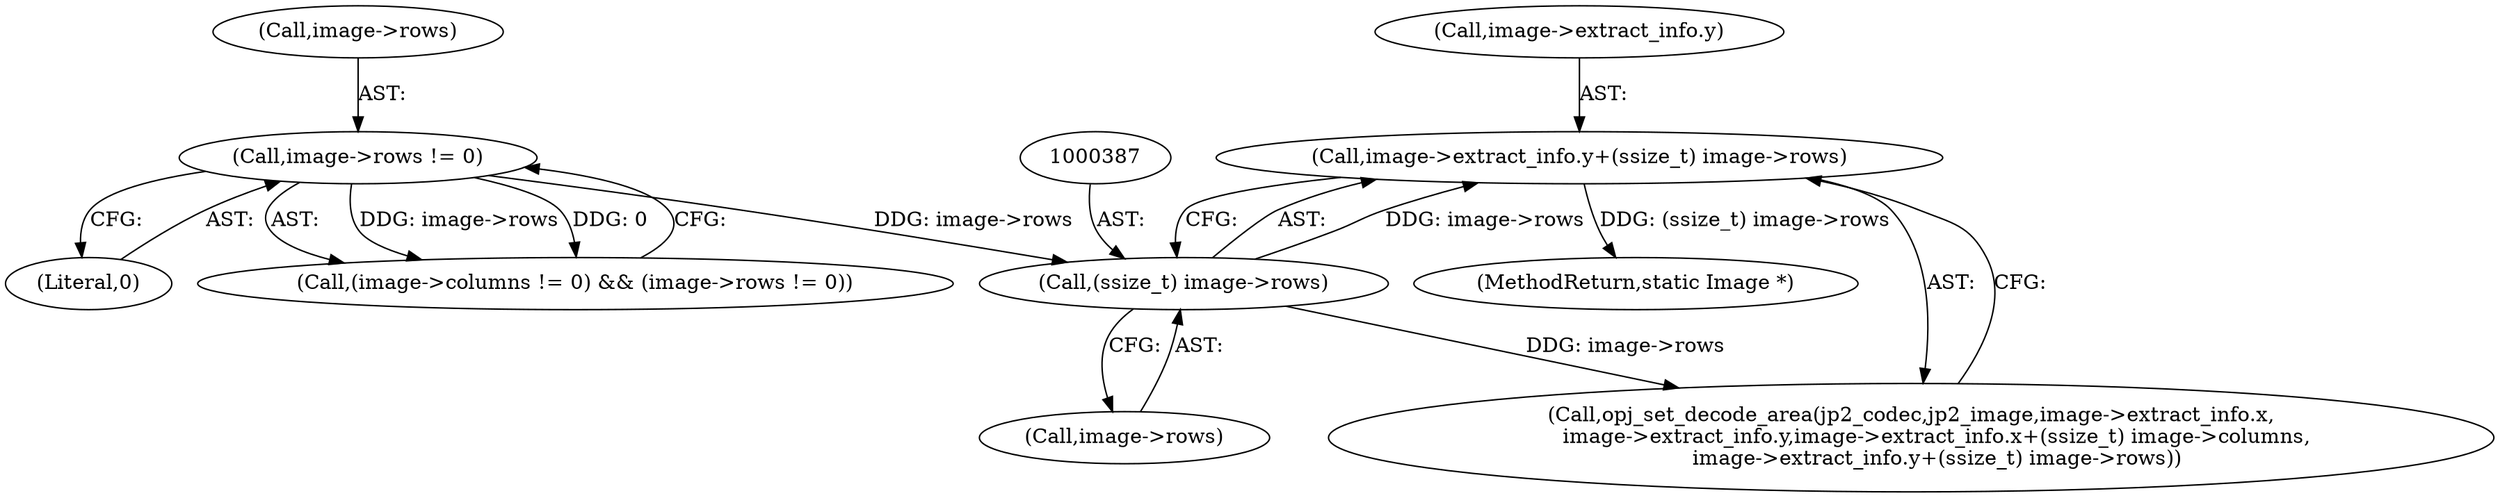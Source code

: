 digraph "0_ImageMagick_f6e9d0d9955e85bdd7540b251cd50d598dacc5e6_28@pointer" {
"1000380" [label="(Call,image->extract_info.y+(ssize_t) image->rows)"];
"1000386" [label="(Call,(ssize_t) image->rows)"];
"1000348" [label="(Call,image->rows != 0)"];
"1000935" [label="(MethodReturn,static Image *)"];
"1000381" [label="(Call,image->extract_info.y)"];
"1000348" [label="(Call,image->rows != 0)"];
"1000380" [label="(Call,image->extract_info.y+(ssize_t) image->rows)"];
"1000388" [label="(Call,image->rows)"];
"1000356" [label="(Call,opj_set_decode_area(jp2_codec,jp2_image,image->extract_info.x,\n        image->extract_info.y,image->extract_info.x+(ssize_t) image->columns,\n        image->extract_info.y+(ssize_t) image->rows))"];
"1000349" [label="(Call,image->rows)"];
"1000352" [label="(Literal,0)"];
"1000342" [label="(Call,(image->columns != 0) && (image->rows != 0))"];
"1000386" [label="(Call,(ssize_t) image->rows)"];
"1000380" -> "1000356"  [label="AST: "];
"1000380" -> "1000386"  [label="CFG: "];
"1000381" -> "1000380"  [label="AST: "];
"1000386" -> "1000380"  [label="AST: "];
"1000356" -> "1000380"  [label="CFG: "];
"1000380" -> "1000935"  [label="DDG: (ssize_t) image->rows"];
"1000386" -> "1000380"  [label="DDG: image->rows"];
"1000386" -> "1000388"  [label="CFG: "];
"1000387" -> "1000386"  [label="AST: "];
"1000388" -> "1000386"  [label="AST: "];
"1000386" -> "1000356"  [label="DDG: image->rows"];
"1000348" -> "1000386"  [label="DDG: image->rows"];
"1000348" -> "1000342"  [label="AST: "];
"1000348" -> "1000352"  [label="CFG: "];
"1000349" -> "1000348"  [label="AST: "];
"1000352" -> "1000348"  [label="AST: "];
"1000342" -> "1000348"  [label="CFG: "];
"1000348" -> "1000342"  [label="DDG: image->rows"];
"1000348" -> "1000342"  [label="DDG: 0"];
}
